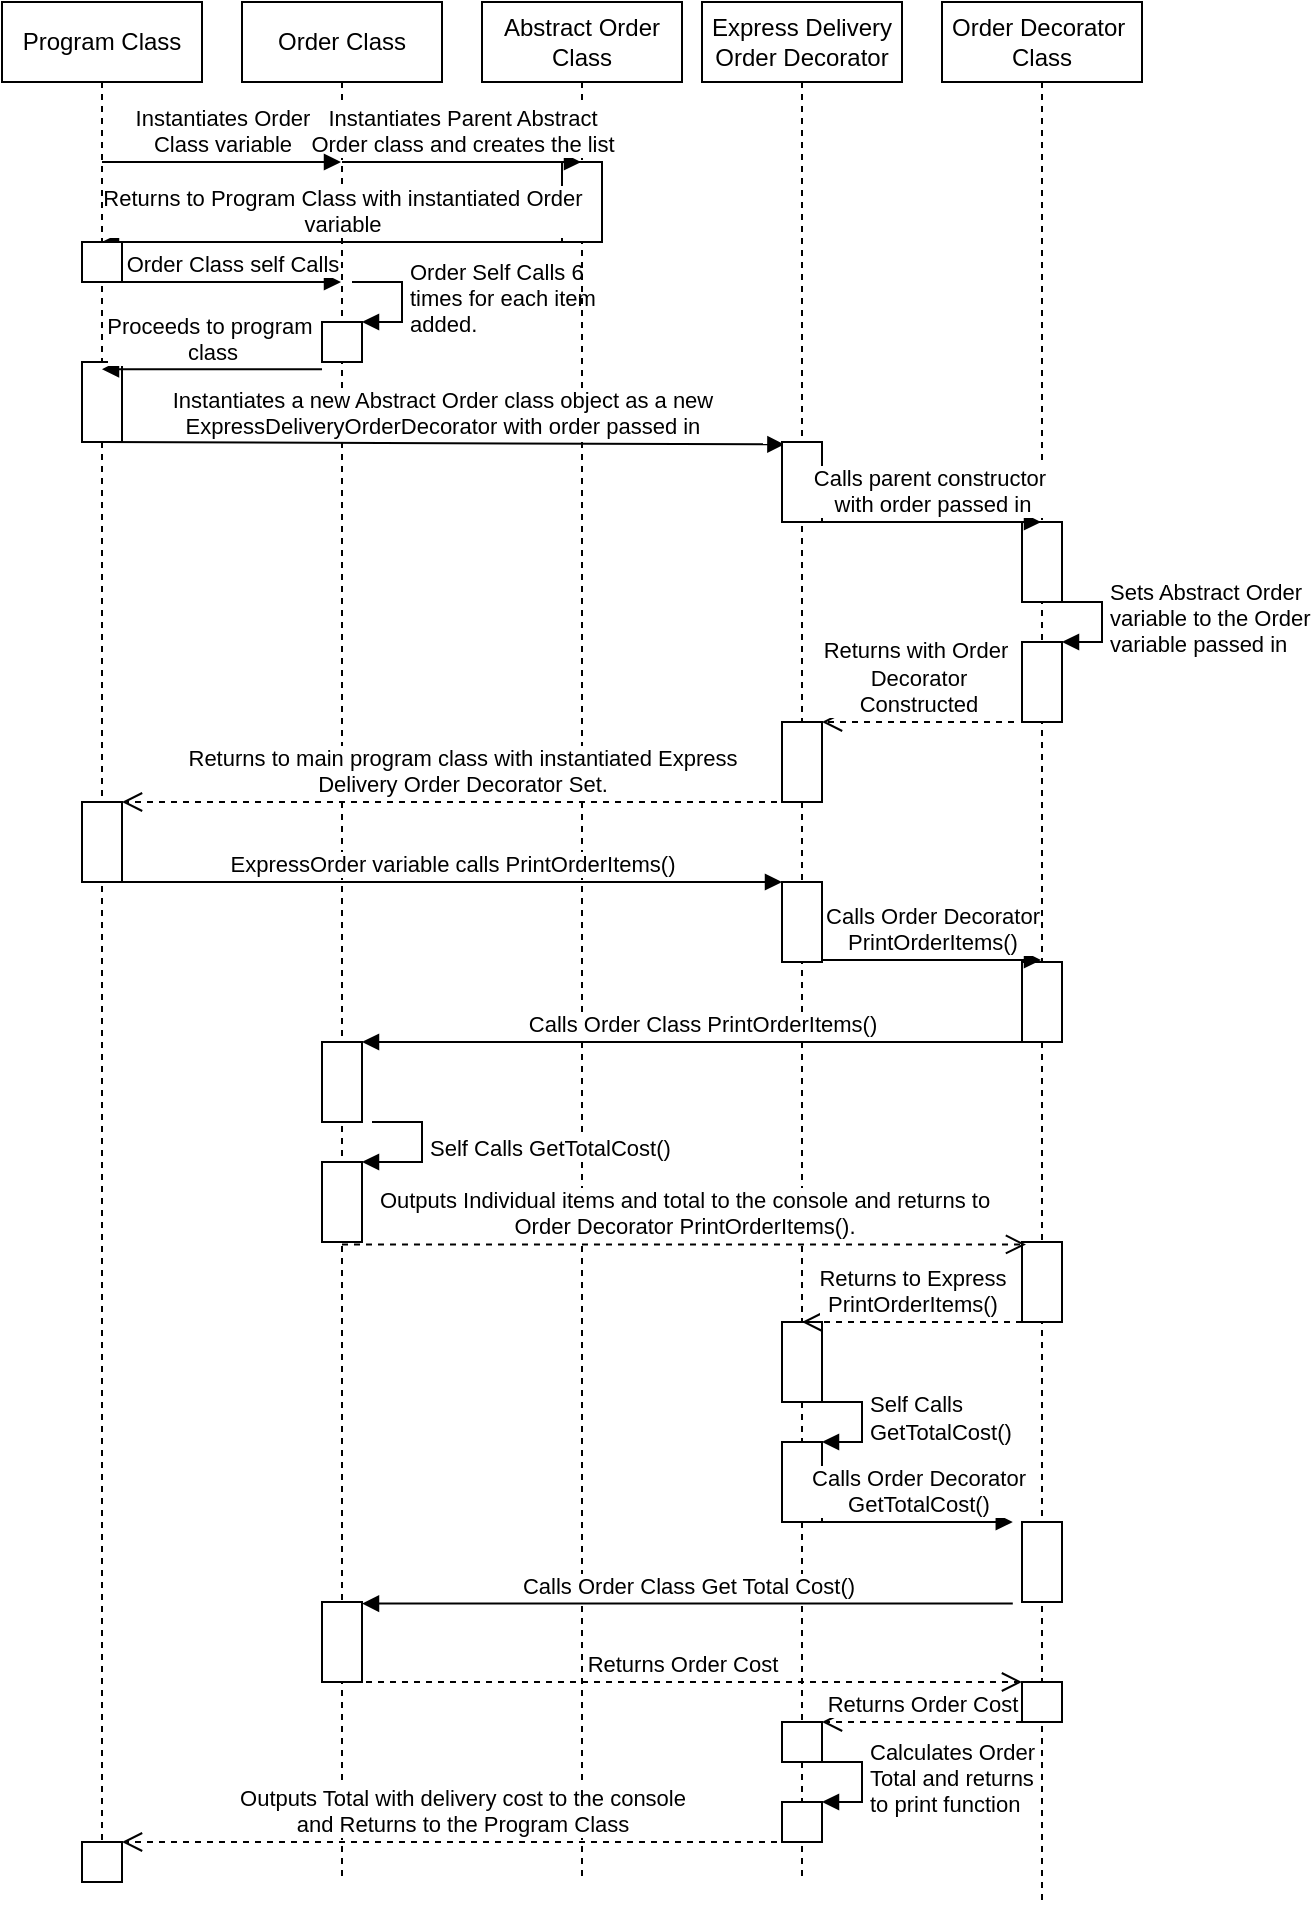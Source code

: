 <mxfile version="13.8.0" type="device"><diagram id="Lh-MoIjZLY39oEgTlQC5" name="Page-1"><mxGraphModel dx="509" dy="533" grid="1" gridSize="10" guides="1" tooltips="1" connect="1" arrows="1" fold="1" page="1" pageScale="1" pageWidth="850" pageHeight="1100" math="0" shadow="0"><root><mxCell id="0"/><mxCell id="1" parent="0"/><mxCell id="HzFHoCmPJcx1M2h_IF7Q-1" value="Order Class" style="shape=umlLifeline;perimeter=lifelinePerimeter;whiteSpace=wrap;html=1;container=1;collapsible=0;recursiveResize=0;outlineConnect=0;" vertex="1" parent="1"><mxGeometry x="120" y="160" width="100" height="940" as="geometry"/></mxCell><mxCell id="HzFHoCmPJcx1M2h_IF7Q-8" value="" style="html=1;points=[];perimeter=orthogonalPerimeter;" vertex="1" parent="HzFHoCmPJcx1M2h_IF7Q-1"><mxGeometry x="40" y="160" width="20" height="20" as="geometry"/></mxCell><mxCell id="HzFHoCmPJcx1M2h_IF7Q-9" value="Order Self Calls 6&lt;br&gt;times for each item&amp;nbsp;&lt;br&gt;added." style="edgeStyle=orthogonalEdgeStyle;html=1;align=left;spacingLeft=2;endArrow=block;rounded=0;entryX=1;entryY=0;" edge="1" target="HzFHoCmPJcx1M2h_IF7Q-8" parent="HzFHoCmPJcx1M2h_IF7Q-1"><mxGeometry relative="1" as="geometry"><mxPoint x="55" y="140" as="sourcePoint"/><Array as="points"><mxPoint x="80" y="140"/></Array></mxGeometry></mxCell><mxCell id="HzFHoCmPJcx1M2h_IF7Q-2" value="Abstract Order Class" style="shape=umlLifeline;perimeter=lifelinePerimeter;whiteSpace=wrap;html=1;container=1;collapsible=0;recursiveResize=0;outlineConnect=0;" vertex="1" parent="1"><mxGeometry x="240" y="160" width="100" height="940" as="geometry"/></mxCell><mxCell id="HzFHoCmPJcx1M2h_IF7Q-13" value="" style="html=1;points=[];perimeter=orthogonalPerimeter;" vertex="1" parent="HzFHoCmPJcx1M2h_IF7Q-2"><mxGeometry x="40" y="80" width="20" height="40" as="geometry"/></mxCell><mxCell id="HzFHoCmPJcx1M2h_IF7Q-3" value="Instantiates Parent Abstract &lt;br&gt;Order class and creates the list" style="html=1;verticalAlign=bottom;endArrow=block;" edge="1" parent="1" target="HzFHoCmPJcx1M2h_IF7Q-2"><mxGeometry width="80" relative="1" as="geometry"><mxPoint x="170" y="240" as="sourcePoint"/><mxPoint x="160" y="240" as="targetPoint"/></mxGeometry></mxCell><mxCell id="HzFHoCmPJcx1M2h_IF7Q-4" value="Returns to Program Class with instantiated Order&lt;br&gt;variable" style="html=1;verticalAlign=bottom;endArrow=block;" edge="1" parent="1" source="HzFHoCmPJcx1M2h_IF7Q-2" target="HzFHoCmPJcx1M2h_IF7Q-5"><mxGeometry width="80" relative="1" as="geometry"><mxPoint x="90" y="280" as="sourcePoint"/><mxPoint x="170" y="280" as="targetPoint"/><Array as="points"><mxPoint x="210" y="280"/></Array></mxGeometry></mxCell><mxCell id="HzFHoCmPJcx1M2h_IF7Q-5" value="Program Class" style="shape=umlLifeline;perimeter=lifelinePerimeter;whiteSpace=wrap;html=1;container=1;collapsible=0;recursiveResize=0;outlineConnect=0;" vertex="1" parent="1"><mxGeometry y="160" width="100" height="940" as="geometry"/></mxCell><mxCell id="HzFHoCmPJcx1M2h_IF7Q-15" value="" style="html=1;points=[];perimeter=orthogonalPerimeter;" vertex="1" parent="HzFHoCmPJcx1M2h_IF7Q-5"><mxGeometry x="40" y="120" width="20" height="20" as="geometry"/></mxCell><mxCell id="HzFHoCmPJcx1M2h_IF7Q-17" value="" style="html=1;points=[];perimeter=orthogonalPerimeter;" vertex="1" parent="HzFHoCmPJcx1M2h_IF7Q-5"><mxGeometry x="40" y="180" width="20" height="40" as="geometry"/></mxCell><mxCell id="HzFHoCmPJcx1M2h_IF7Q-6" value="Instantiates Order&lt;br&gt;Class variable" style="html=1;verticalAlign=bottom;endArrow=block;" edge="1" parent="1" target="HzFHoCmPJcx1M2h_IF7Q-1"><mxGeometry width="80" relative="1" as="geometry"><mxPoint x="50" y="240" as="sourcePoint"/><mxPoint x="130" y="240" as="targetPoint"/></mxGeometry></mxCell><mxCell id="HzFHoCmPJcx1M2h_IF7Q-10" value="Express Delivery Order Decorator" style="shape=umlLifeline;perimeter=lifelinePerimeter;whiteSpace=wrap;html=1;container=1;collapsible=0;recursiveResize=0;outlineConnect=0;" vertex="1" parent="1"><mxGeometry x="350" y="160" width="100" height="940" as="geometry"/></mxCell><mxCell id="HzFHoCmPJcx1M2h_IF7Q-27" value="" style="html=1;points=[];perimeter=orthogonalPerimeter;" vertex="1" parent="HzFHoCmPJcx1M2h_IF7Q-10"><mxGeometry x="40" y="360" width="20" height="40" as="geometry"/></mxCell><mxCell id="HzFHoCmPJcx1M2h_IF7Q-42" value="" style="html=1;points=[];perimeter=orthogonalPerimeter;" vertex="1" parent="HzFHoCmPJcx1M2h_IF7Q-10"><mxGeometry x="40" y="660" width="20" height="40" as="geometry"/></mxCell><mxCell id="HzFHoCmPJcx1M2h_IF7Q-52" value="" style="html=1;points=[];perimeter=orthogonalPerimeter;" vertex="1" parent="HzFHoCmPJcx1M2h_IF7Q-10"><mxGeometry x="40" y="860" width="20" height="20" as="geometry"/></mxCell><mxCell id="HzFHoCmPJcx1M2h_IF7Q-11" value="Proceeds to program&amp;nbsp;&lt;br&gt;class" style="html=1;verticalAlign=bottom;endArrow=block;exitX=0;exitY=1.18;exitDx=0;exitDy=0;exitPerimeter=0;" edge="1" parent="1" source="HzFHoCmPJcx1M2h_IF7Q-8" target="HzFHoCmPJcx1M2h_IF7Q-5"><mxGeometry width="80" relative="1" as="geometry"><mxPoint x="100" y="380" as="sourcePoint"/><mxPoint x="180" y="380" as="targetPoint"/></mxGeometry></mxCell><mxCell id="HzFHoCmPJcx1M2h_IF7Q-12" value="Instantiates a new Abstract Order class object as a new&lt;br&gt;ExpressDeliveryOrderDecorator with order passed in" style="html=1;verticalAlign=bottom;endArrow=block;entryX=0.06;entryY=0.03;entryDx=0;entryDy=0;entryPerimeter=0;" edge="1" parent="1" target="HzFHoCmPJcx1M2h_IF7Q-18"><mxGeometry width="80" relative="1" as="geometry"><mxPoint x="50" y="380" as="sourcePoint"/><mxPoint x="130" y="380" as="targetPoint"/></mxGeometry></mxCell><mxCell id="HzFHoCmPJcx1M2h_IF7Q-16" value="Order Class self Calls" style="html=1;verticalAlign=bottom;endArrow=block;" edge="1" parent="1" target="HzFHoCmPJcx1M2h_IF7Q-1"><mxGeometry width="80" relative="1" as="geometry"><mxPoint x="60" y="300" as="sourcePoint"/><mxPoint x="140" y="300" as="targetPoint"/></mxGeometry></mxCell><mxCell id="HzFHoCmPJcx1M2h_IF7Q-18" value="" style="html=1;points=[];perimeter=orthogonalPerimeter;" vertex="1" parent="1"><mxGeometry x="390" y="380" width="20" height="40" as="geometry"/></mxCell><mxCell id="HzFHoCmPJcx1M2h_IF7Q-20" value="Order Decorator&amp;nbsp;&lt;br&gt;Class" style="shape=umlLifeline;perimeter=lifelinePerimeter;whiteSpace=wrap;html=1;container=1;collapsible=0;recursiveResize=0;outlineConnect=0;" vertex="1" parent="1"><mxGeometry x="470" y="160" width="100" height="950" as="geometry"/></mxCell><mxCell id="HzFHoCmPJcx1M2h_IF7Q-19" value="" style="html=1;points=[];perimeter=orthogonalPerimeter;" vertex="1" parent="HzFHoCmPJcx1M2h_IF7Q-20"><mxGeometry x="40" y="260" width="20" height="40" as="geometry"/></mxCell><mxCell id="HzFHoCmPJcx1M2h_IF7Q-38" value="" style="html=1;points=[];perimeter=orthogonalPerimeter;" vertex="1" parent="HzFHoCmPJcx1M2h_IF7Q-20"><mxGeometry x="40" y="620" width="20" height="40" as="geometry"/></mxCell><mxCell id="HzFHoCmPJcx1M2h_IF7Q-46" value="" style="html=1;points=[];perimeter=orthogonalPerimeter;" vertex="1" parent="HzFHoCmPJcx1M2h_IF7Q-20"><mxGeometry x="40" y="760" width="20" height="40" as="geometry"/></mxCell><mxCell id="HzFHoCmPJcx1M2h_IF7Q-51" value="" style="html=1;points=[];perimeter=orthogonalPerimeter;" vertex="1" parent="HzFHoCmPJcx1M2h_IF7Q-20"><mxGeometry x="40" y="840" width="20" height="20" as="geometry"/></mxCell><mxCell id="HzFHoCmPJcx1M2h_IF7Q-21" value="Calls parent constructor&amp;nbsp;&lt;br&gt;with order passed in" style="html=1;verticalAlign=bottom;endArrow=block;" edge="1" parent="1" target="HzFHoCmPJcx1M2h_IF7Q-20"><mxGeometry width="80" relative="1" as="geometry"><mxPoint x="410" y="420" as="sourcePoint"/><mxPoint x="490" y="420" as="targetPoint"/></mxGeometry></mxCell><mxCell id="HzFHoCmPJcx1M2h_IF7Q-24" value="" style="html=1;points=[];perimeter=orthogonalPerimeter;" vertex="1" parent="1"><mxGeometry x="510" y="480" width="20" height="40" as="geometry"/></mxCell><mxCell id="HzFHoCmPJcx1M2h_IF7Q-25" value="Sets Abstract Order&amp;nbsp;&lt;br&gt;variable to the Order&lt;br&gt;variable passed in" style="edgeStyle=orthogonalEdgeStyle;html=1;align=left;spacingLeft=2;endArrow=block;rounded=0;entryX=1;entryY=0;" edge="1" target="HzFHoCmPJcx1M2h_IF7Q-24" parent="1"><mxGeometry relative="1" as="geometry"><mxPoint x="525" y="460" as="sourcePoint"/><Array as="points"><mxPoint x="550" y="460"/></Array></mxGeometry></mxCell><mxCell id="HzFHoCmPJcx1M2h_IF7Q-26" value="Returns with Order&amp;nbsp;&lt;br&gt;Decorator&lt;br&gt;Constructed" style="html=1;verticalAlign=bottom;endArrow=open;dashed=1;endSize=8;" edge="1" parent="1" target="HzFHoCmPJcx1M2h_IF7Q-27"><mxGeometry relative="1" as="geometry"><mxPoint x="506" y="520" as="sourcePoint"/><mxPoint x="410" y="520" as="targetPoint"/></mxGeometry></mxCell><mxCell id="HzFHoCmPJcx1M2h_IF7Q-28" value="" style="html=1;points=[];perimeter=orthogonalPerimeter;" vertex="1" parent="1"><mxGeometry x="40" y="560" width="20" height="40" as="geometry"/></mxCell><mxCell id="HzFHoCmPJcx1M2h_IF7Q-29" value="Returns to main program class with instantiated Express&lt;br&gt;Delivery Order Decorator Set." style="html=1;verticalAlign=bottom;endArrow=open;dashed=1;endSize=8;" edge="1" parent="1" source="HzFHoCmPJcx1M2h_IF7Q-10"><mxGeometry relative="1" as="geometry"><mxPoint x="140" y="560" as="sourcePoint"/><mxPoint x="60" y="560" as="targetPoint"/></mxGeometry></mxCell><mxCell id="HzFHoCmPJcx1M2h_IF7Q-32" value="ExpressOrder variable calls PrintOrderItems()" style="html=1;verticalAlign=bottom;endArrow=block;" edge="1" parent="1" target="HzFHoCmPJcx1M2h_IF7Q-33"><mxGeometry width="80" relative="1" as="geometry"><mxPoint x="60" y="600" as="sourcePoint"/><mxPoint x="140" y="600" as="targetPoint"/></mxGeometry></mxCell><mxCell id="HzFHoCmPJcx1M2h_IF7Q-33" value="" style="html=1;points=[];perimeter=orthogonalPerimeter;" vertex="1" parent="1"><mxGeometry x="390" y="600" width="20" height="40" as="geometry"/></mxCell><mxCell id="HzFHoCmPJcx1M2h_IF7Q-34" value="" style="html=1;points=[];perimeter=orthogonalPerimeter;" vertex="1" parent="1"><mxGeometry x="510" y="640" width="20" height="40" as="geometry"/></mxCell><mxCell id="HzFHoCmPJcx1M2h_IF7Q-35" value="Calls Order Decorator&lt;br&gt;PrintOrderItems()" style="html=1;verticalAlign=bottom;endArrow=block;" edge="1" parent="1" target="HzFHoCmPJcx1M2h_IF7Q-20"><mxGeometry width="80" relative="1" as="geometry"><mxPoint x="410" y="639" as="sourcePoint"/><mxPoint x="490" y="639" as="targetPoint"/></mxGeometry></mxCell><mxCell id="HzFHoCmPJcx1M2h_IF7Q-36" value="" style="html=1;points=[];perimeter=orthogonalPerimeter;" vertex="1" parent="1"><mxGeometry x="160" y="680" width="20" height="40" as="geometry"/></mxCell><mxCell id="HzFHoCmPJcx1M2h_IF7Q-37" value="Calls Order Class PrintOrderItems()" style="html=1;verticalAlign=bottom;endArrow=block;" edge="1" parent="1" source="HzFHoCmPJcx1M2h_IF7Q-20" target="HzFHoCmPJcx1M2h_IF7Q-36"><mxGeometry width="80" relative="1" as="geometry"><mxPoint x="260" y="679" as="sourcePoint"/><mxPoint x="340" y="679" as="targetPoint"/></mxGeometry></mxCell><mxCell id="HzFHoCmPJcx1M2h_IF7Q-39" value="Outputs Individual items and total to the console and returns to&lt;br&gt;Order Decorator PrintOrderItems()." style="html=1;verticalAlign=bottom;endArrow=open;dashed=1;endSize=8;entryX=0.1;entryY=0.03;entryDx=0;entryDy=0;entryPerimeter=0;" edge="1" parent="1" source="HzFHoCmPJcx1M2h_IF7Q-1" target="HzFHoCmPJcx1M2h_IF7Q-38"><mxGeometry relative="1" as="geometry"><mxPoint x="330" y="720" as="sourcePoint"/><mxPoint x="250" y="720" as="targetPoint"/></mxGeometry></mxCell><mxCell id="HzFHoCmPJcx1M2h_IF7Q-40" value="" style="html=1;points=[];perimeter=orthogonalPerimeter;" vertex="1" parent="1"><mxGeometry x="160" y="740" width="20" height="40" as="geometry"/></mxCell><mxCell id="HzFHoCmPJcx1M2h_IF7Q-41" value="Self Calls GetTotalCost()" style="edgeStyle=orthogonalEdgeStyle;html=1;align=left;spacingLeft=2;endArrow=block;rounded=0;entryX=1;entryY=0;" edge="1" target="HzFHoCmPJcx1M2h_IF7Q-40" parent="1"><mxGeometry relative="1" as="geometry"><mxPoint x="185" y="720" as="sourcePoint"/><Array as="points"><mxPoint x="210" y="720"/></Array></mxGeometry></mxCell><mxCell id="HzFHoCmPJcx1M2h_IF7Q-43" value="Returns to Express&lt;br&gt;PrintOrderItems()" style="html=1;verticalAlign=bottom;endArrow=open;dashed=1;endSize=8;" edge="1" parent="1" target="HzFHoCmPJcx1M2h_IF7Q-10"><mxGeometry relative="1" as="geometry"><mxPoint x="510" y="820" as="sourcePoint"/><mxPoint x="430" y="820" as="targetPoint"/></mxGeometry></mxCell><mxCell id="HzFHoCmPJcx1M2h_IF7Q-44" value="" style="html=1;points=[];perimeter=orthogonalPerimeter;" vertex="1" parent="1"><mxGeometry x="390" y="880" width="20" height="40" as="geometry"/></mxCell><mxCell id="HzFHoCmPJcx1M2h_IF7Q-45" value="Self Calls&lt;br&gt;GetTotalCost()" style="edgeStyle=orthogonalEdgeStyle;html=1;align=left;spacingLeft=2;endArrow=block;rounded=0;entryX=1;entryY=0;" edge="1" target="HzFHoCmPJcx1M2h_IF7Q-44" parent="1"><mxGeometry relative="1" as="geometry"><mxPoint x="405" y="860" as="sourcePoint"/><Array as="points"><mxPoint x="430" y="860"/></Array></mxGeometry></mxCell><mxCell id="HzFHoCmPJcx1M2h_IF7Q-47" value="Calls Order Decorator&lt;br&gt;GetTotalCost()" style="html=1;verticalAlign=bottom;endArrow=block;entryX=-0.23;entryY=0;entryDx=0;entryDy=0;entryPerimeter=0;" edge="1" parent="1" target="HzFHoCmPJcx1M2h_IF7Q-46"><mxGeometry width="80" relative="1" as="geometry"><mxPoint x="410" y="920" as="sourcePoint"/><mxPoint x="490" y="920" as="targetPoint"/></mxGeometry></mxCell><mxCell id="HzFHoCmPJcx1M2h_IF7Q-48" value="" style="html=1;points=[];perimeter=orthogonalPerimeter;" vertex="1" parent="1"><mxGeometry x="160" y="960" width="20" height="40" as="geometry"/></mxCell><mxCell id="HzFHoCmPJcx1M2h_IF7Q-49" value="Calls Order Class Get Total Cost()" style="html=1;verticalAlign=bottom;endArrow=block;exitX=-0.23;exitY=1.02;exitDx=0;exitDy=0;exitPerimeter=0;" edge="1" parent="1" source="HzFHoCmPJcx1M2h_IF7Q-46" target="HzFHoCmPJcx1M2h_IF7Q-48"><mxGeometry width="80" relative="1" as="geometry"><mxPoint x="270" y="1010" as="sourcePoint"/><mxPoint x="350" y="1010" as="targetPoint"/></mxGeometry></mxCell><mxCell id="HzFHoCmPJcx1M2h_IF7Q-50" value="Returns Order Cost" style="html=1;verticalAlign=bottom;endArrow=open;dashed=1;endSize=8;" edge="1" parent="1" source="HzFHoCmPJcx1M2h_IF7Q-1" target="HzFHoCmPJcx1M2h_IF7Q-51"><mxGeometry relative="1" as="geometry"><mxPoint x="350" y="1010" as="sourcePoint"/><mxPoint x="270" y="1010" as="targetPoint"/></mxGeometry></mxCell><mxCell id="HzFHoCmPJcx1M2h_IF7Q-53" value="Returns Order Cost" style="html=1;verticalAlign=bottom;endArrow=open;dashed=1;endSize=8;" edge="1" parent="1" source="HzFHoCmPJcx1M2h_IF7Q-51"><mxGeometry relative="1" as="geometry"><mxPoint x="490" y="1020" as="sourcePoint"/><mxPoint x="410" y="1020" as="targetPoint"/></mxGeometry></mxCell><mxCell id="HzFHoCmPJcx1M2h_IF7Q-54" value="" style="html=1;points=[];perimeter=orthogonalPerimeter;" vertex="1" parent="1"><mxGeometry x="390" y="1060" width="20" height="20" as="geometry"/></mxCell><mxCell id="HzFHoCmPJcx1M2h_IF7Q-55" value="Calculates Order&lt;br&gt;Total and returns&amp;nbsp;&lt;br&gt;to print function" style="edgeStyle=orthogonalEdgeStyle;html=1;align=left;spacingLeft=2;endArrow=block;rounded=0;entryX=1;entryY=0;" edge="1" target="HzFHoCmPJcx1M2h_IF7Q-54" parent="1"><mxGeometry relative="1" as="geometry"><mxPoint x="405" y="1040" as="sourcePoint"/><Array as="points"><mxPoint x="430" y="1040"/></Array></mxGeometry></mxCell><mxCell id="HzFHoCmPJcx1M2h_IF7Q-56" value="" style="html=1;points=[];perimeter=orthogonalPerimeter;" vertex="1" parent="1"><mxGeometry x="40" y="1080" width="20" height="20" as="geometry"/></mxCell><mxCell id="HzFHoCmPJcx1M2h_IF7Q-57" value="Outputs Total with delivery cost to the console&lt;br&gt;and Returns to the Program Class" style="html=1;verticalAlign=bottom;endArrow=open;dashed=1;endSize=8;" edge="1" parent="1" source="HzFHoCmPJcx1M2h_IF7Q-10"><mxGeometry relative="1" as="geometry"><mxPoint x="140" y="1080" as="sourcePoint"/><mxPoint x="60" y="1080" as="targetPoint"/></mxGeometry></mxCell></root></mxGraphModel></diagram></mxfile>